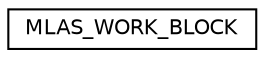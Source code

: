 digraph "Graphical Class Hierarchy"
{
  edge [fontname="Helvetica",fontsize="10",labelfontname="Helvetica",labelfontsize="10"];
  node [fontname="Helvetica",fontsize="10",shape=record];
  rankdir="LR";
  Node0 [label="MLAS_WORK_BLOCK",height=0.2,width=0.4,color="black", fillcolor="white", style="filled",URL="$structMLAS__WORK__BLOCK.html"];
}
